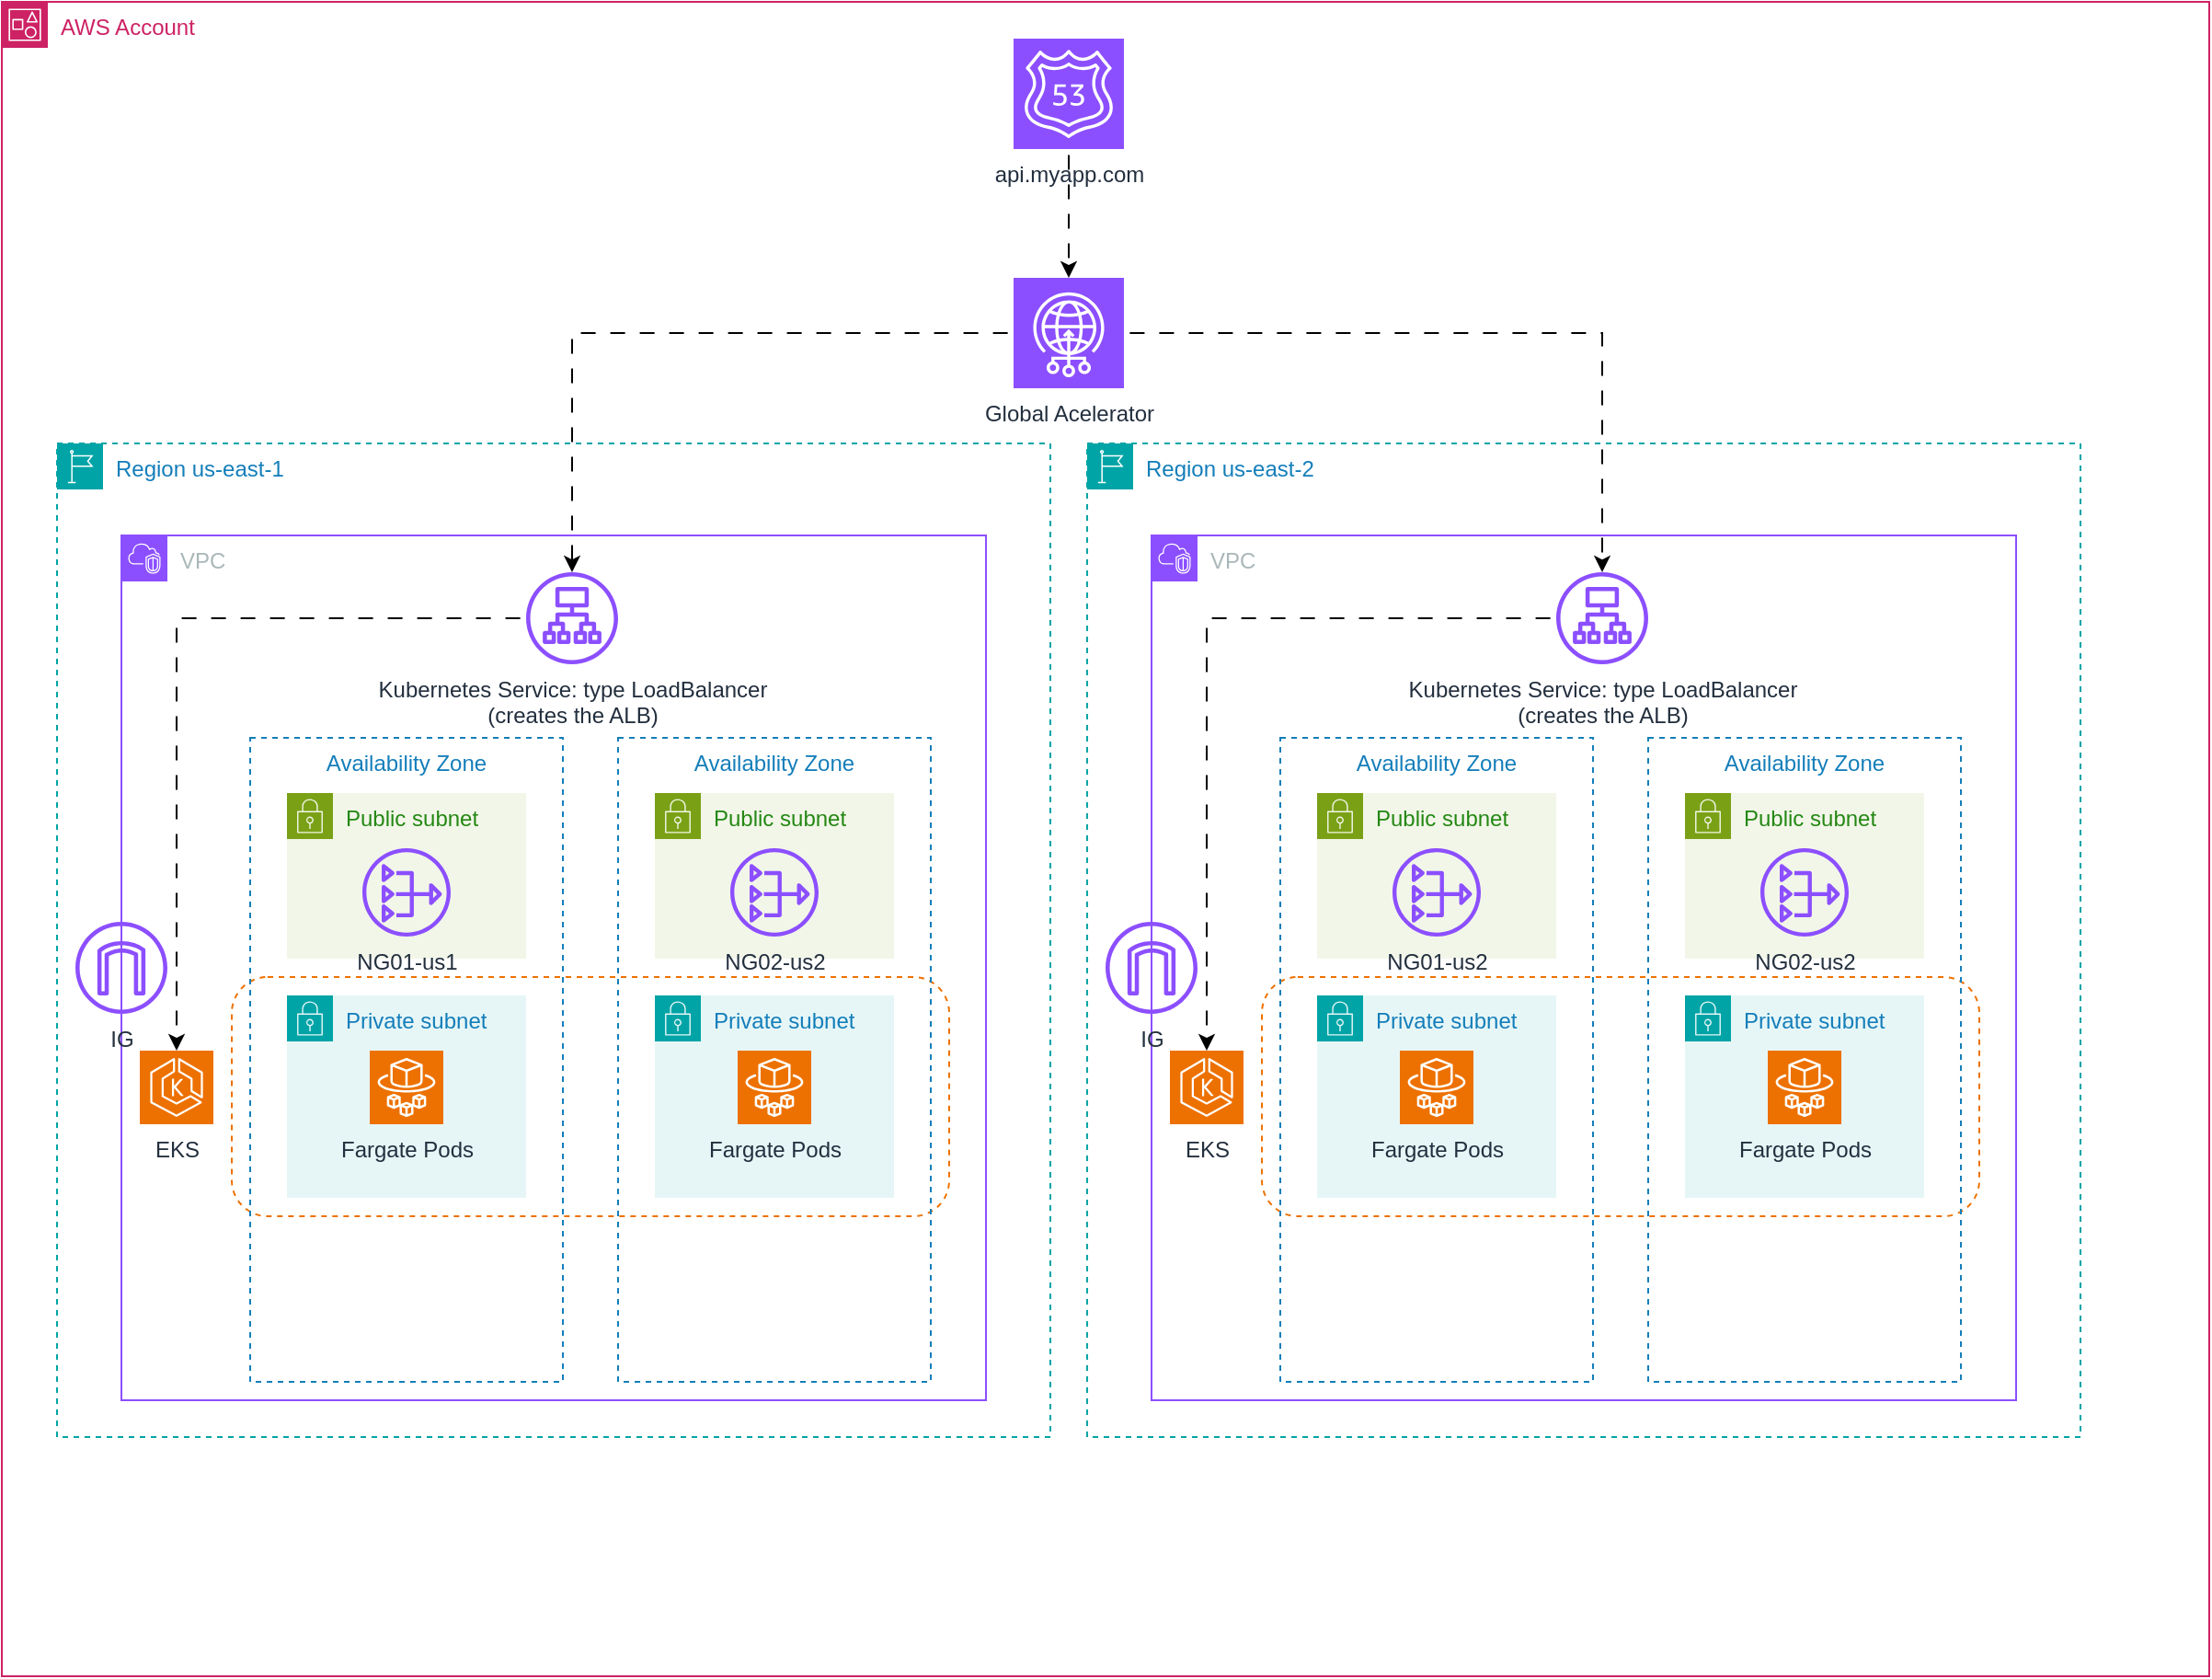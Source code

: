 <mxfile version="28.0.6">
  <diagram name="Página-1" id="nFeDpkTlTFJwxdaBuVsp">
    <mxGraphModel dx="1267" dy="762" grid="1" gridSize="10" guides="1" tooltips="1" connect="1" arrows="1" fold="1" page="1" pageScale="1" pageWidth="2339" pageHeight="3300" math="0" shadow="0">
      <root>
        <mxCell id="0" />
        <mxCell id="1" parent="0" />
        <mxCell id="CkI2VLxSrD-WyDVZx0Os-3" value="AWS Account" style="points=[[0,0],[0.25,0],[0.5,0],[0.75,0],[1,0],[1,0.25],[1,0.5],[1,0.75],[1,1],[0.75,1],[0.5,1],[0.25,1],[0,1],[0,0.75],[0,0.5],[0,0.25]];outlineConnect=0;gradientColor=none;html=1;whiteSpace=wrap;fontSize=12;fontStyle=0;container=1;pointerEvents=0;collapsible=0;recursiveResize=0;shape=mxgraph.aws4.group;grIcon=mxgraph.aws4.group_account;strokeColor=#CD2264;fillColor=none;verticalAlign=top;align=left;spacingLeft=30;fontColor=#CD2264;dashed=0;" vertex="1" parent="1">
          <mxGeometry x="300" y="20" width="1200" height="910" as="geometry" />
        </mxCell>
        <mxCell id="CkI2VLxSrD-WyDVZx0Os-1" value="Region us-east-1" style="points=[[0,0],[0.25,0],[0.5,0],[0.75,0],[1,0],[1,0.25],[1,0.5],[1,0.75],[1,1],[0.75,1],[0.5,1],[0.25,1],[0,1],[0,0.75],[0,0.5],[0,0.25]];outlineConnect=0;gradientColor=none;html=1;whiteSpace=wrap;fontSize=12;fontStyle=0;container=1;pointerEvents=0;collapsible=0;recursiveResize=0;shape=mxgraph.aws4.group;grIcon=mxgraph.aws4.group_region;strokeColor=#00A4A6;fillColor=none;verticalAlign=top;align=left;spacingLeft=30;fontColor=#147EBA;dashed=1;" vertex="1" parent="CkI2VLxSrD-WyDVZx0Os-3">
          <mxGeometry x="30" y="240" width="540" height="540" as="geometry" />
        </mxCell>
        <mxCell id="CkI2VLxSrD-WyDVZx0Os-9" value="VPC" style="points=[[0,0],[0.25,0],[0.5,0],[0.75,0],[1,0],[1,0.25],[1,0.5],[1,0.75],[1,1],[0.75,1],[0.5,1],[0.25,1],[0,1],[0,0.75],[0,0.5],[0,0.25]];outlineConnect=0;gradientColor=none;html=1;whiteSpace=wrap;fontSize=12;fontStyle=0;container=1;pointerEvents=0;collapsible=0;recursiveResize=0;shape=mxgraph.aws4.group;grIcon=mxgraph.aws4.group_vpc2;strokeColor=#8C4FFF;fillColor=none;verticalAlign=top;align=left;spacingLeft=30;fontColor=#AAB7B8;dashed=0;" vertex="1" parent="CkI2VLxSrD-WyDVZx0Os-1">
          <mxGeometry x="35" y="50" width="470" height="470" as="geometry" />
        </mxCell>
        <mxCell id="CkI2VLxSrD-WyDVZx0Os-12" value="EKS" style="sketch=0;points=[[0,0,0],[0.25,0,0],[0.5,0,0],[0.75,0,0],[1,0,0],[0,1,0],[0.25,1,0],[0.5,1,0],[0.75,1,0],[1,1,0],[0,0.25,0],[0,0.5,0],[0,0.75,0],[1,0.25,0],[1,0.5,0],[1,0.75,0]];outlineConnect=0;fontColor=#232F3E;fillColor=#ED7100;strokeColor=#ffffff;dashed=0;verticalLabelPosition=bottom;verticalAlign=top;align=center;html=1;fontSize=12;fontStyle=0;aspect=fixed;shape=mxgraph.aws4.resourceIcon;resIcon=mxgraph.aws4.eks;" vertex="1" parent="CkI2VLxSrD-WyDVZx0Os-9">
          <mxGeometry x="10" y="280" width="40" height="40" as="geometry" />
        </mxCell>
        <mxCell id="CkI2VLxSrD-WyDVZx0Os-61" style="edgeStyle=orthogonalEdgeStyle;rounded=0;orthogonalLoop=1;jettySize=auto;html=1;flowAnimation=1;" edge="1" parent="CkI2VLxSrD-WyDVZx0Os-9" source="CkI2VLxSrD-WyDVZx0Os-15" target="CkI2VLxSrD-WyDVZx0Os-12">
          <mxGeometry relative="1" as="geometry" />
        </mxCell>
        <mxCell id="CkI2VLxSrD-WyDVZx0Os-15" value="&lt;div&gt;Kubernetes Service: type LoadBalancer&lt;/div&gt;&lt;div&gt;(creates the ALB)&lt;/div&gt;" style="sketch=0;outlineConnect=0;fontColor=#232F3E;gradientColor=none;fillColor=#8C4FFF;strokeColor=none;dashed=0;verticalLabelPosition=bottom;verticalAlign=top;align=center;html=1;fontSize=12;fontStyle=0;aspect=fixed;pointerEvents=1;shape=mxgraph.aws4.application_load_balancer;" vertex="1" parent="CkI2VLxSrD-WyDVZx0Os-9">
          <mxGeometry x="220" y="20" width="50" height="50" as="geometry" />
        </mxCell>
        <mxCell id="CkI2VLxSrD-WyDVZx0Os-14" value="" style="rounded=1;whiteSpace=wrap;html=1;dashed=1;strokeColor=light-dark(#ED7100,#FF8000);fillColor=none;" vertex="1" parent="CkI2VLxSrD-WyDVZx0Os-9">
          <mxGeometry x="60" y="240" width="390" height="130" as="geometry" />
        </mxCell>
        <mxCell id="CkI2VLxSrD-WyDVZx0Os-36" value="Availability Zone" style="fillColor=none;strokeColor=#147EBA;dashed=1;verticalAlign=top;fontStyle=0;fontColor=#147EBA;whiteSpace=wrap;html=1;" vertex="1" parent="CkI2VLxSrD-WyDVZx0Os-9">
          <mxGeometry x="70" y="110" width="170" height="350" as="geometry" />
        </mxCell>
        <mxCell id="CkI2VLxSrD-WyDVZx0Os-37" value="Public subnet" style="points=[[0,0],[0.25,0],[0.5,0],[0.75,0],[1,0],[1,0.25],[1,0.5],[1,0.75],[1,1],[0.75,1],[0.5,1],[0.25,1],[0,1],[0,0.75],[0,0.5],[0,0.25]];outlineConnect=0;gradientColor=none;html=1;whiteSpace=wrap;fontSize=12;fontStyle=0;container=0;pointerEvents=0;collapsible=0;recursiveResize=0;shape=mxgraph.aws4.group;grIcon=mxgraph.aws4.group_security_group;grStroke=0;strokeColor=#7AA116;fillColor=#F2F6E8;verticalAlign=top;align=left;spacingLeft=30;fontColor=#248814;dashed=0;" vertex="1" parent="CkI2VLxSrD-WyDVZx0Os-9">
          <mxGeometry x="90" y="140" width="130" height="90" as="geometry" />
        </mxCell>
        <mxCell id="CkI2VLxSrD-WyDVZx0Os-38" value="NG01-us1" style="sketch=0;outlineConnect=0;fontColor=#232F3E;gradientColor=none;fillColor=#8C4FFF;strokeColor=none;dashed=0;verticalLabelPosition=bottom;verticalAlign=top;align=center;html=1;fontSize=12;fontStyle=0;aspect=fixed;pointerEvents=1;shape=mxgraph.aws4.nat_gateway;container=0;" vertex="1" parent="CkI2VLxSrD-WyDVZx0Os-9">
          <mxGeometry x="131" y="170" width="48" height="48" as="geometry" />
        </mxCell>
        <mxCell id="CkI2VLxSrD-WyDVZx0Os-39" value="Private subnet" style="points=[[0,0],[0.25,0],[0.5,0],[0.75,0],[1,0],[1,0.25],[1,0.5],[1,0.75],[1,1],[0.75,1],[0.5,1],[0.25,1],[0,1],[0,0.75],[0,0.5],[0,0.25]];outlineConnect=0;gradientColor=none;html=1;whiteSpace=wrap;fontSize=12;fontStyle=0;container=0;pointerEvents=0;collapsible=0;recursiveResize=0;shape=mxgraph.aws4.group;grIcon=mxgraph.aws4.group_security_group;grStroke=0;strokeColor=#00A4A6;fillColor=#E6F6F7;verticalAlign=top;align=left;spacingLeft=30;fontColor=#147EBA;dashed=0;" vertex="1" parent="CkI2VLxSrD-WyDVZx0Os-9">
          <mxGeometry x="90" y="250" width="130" height="110" as="geometry" />
        </mxCell>
        <mxCell id="CkI2VLxSrD-WyDVZx0Os-40" value="Fargate Pods" style="sketch=0;points=[[0,0,0],[0.25,0,0],[0.5,0,0],[0.75,0,0],[1,0,0],[0,1,0],[0.25,1,0],[0.5,1,0],[0.75,1,0],[1,1,0],[0,0.25,0],[0,0.5,0],[0,0.75,0],[1,0.25,0],[1,0.5,0],[1,0.75,0]];outlineConnect=0;fontColor=#232F3E;fillColor=#ED7100;strokeColor=#ffffff;dashed=0;verticalLabelPosition=bottom;verticalAlign=top;align=center;html=1;fontSize=12;fontStyle=0;aspect=fixed;shape=mxgraph.aws4.resourceIcon;resIcon=mxgraph.aws4.fargate;container=0;" vertex="1" parent="CkI2VLxSrD-WyDVZx0Os-9">
          <mxGeometry x="135" y="280" width="40" height="40" as="geometry" />
        </mxCell>
        <mxCell id="CkI2VLxSrD-WyDVZx0Os-31" value="Availability Zone" style="fillColor=none;strokeColor=#147EBA;dashed=1;verticalAlign=top;fontStyle=0;fontColor=#147EBA;whiteSpace=wrap;html=1;" vertex="1" parent="CkI2VLxSrD-WyDVZx0Os-9">
          <mxGeometry x="270" y="110" width="170" height="350" as="geometry" />
        </mxCell>
        <mxCell id="CkI2VLxSrD-WyDVZx0Os-21" value="Public subnet" style="points=[[0,0],[0.25,0],[0.5,0],[0.75,0],[1,0],[1,0.25],[1,0.5],[1,0.75],[1,1],[0.75,1],[0.5,1],[0.25,1],[0,1],[0,0.75],[0,0.5],[0,0.25]];outlineConnect=0;gradientColor=none;html=1;whiteSpace=wrap;fontSize=12;fontStyle=0;container=0;pointerEvents=0;collapsible=0;recursiveResize=0;shape=mxgraph.aws4.group;grIcon=mxgraph.aws4.group_security_group;grStroke=0;strokeColor=#7AA116;fillColor=#F2F6E8;verticalAlign=top;align=left;spacingLeft=30;fontColor=#248814;dashed=0;" vertex="1" parent="CkI2VLxSrD-WyDVZx0Os-9">
          <mxGeometry x="290" y="140" width="130" height="90" as="geometry" />
        </mxCell>
        <mxCell id="CkI2VLxSrD-WyDVZx0Os-23" value="NG02-us2" style="sketch=0;outlineConnect=0;fontColor=#232F3E;gradientColor=none;fillColor=#8C4FFF;strokeColor=none;dashed=0;verticalLabelPosition=bottom;verticalAlign=top;align=center;html=1;fontSize=12;fontStyle=0;aspect=fixed;pointerEvents=1;shape=mxgraph.aws4.nat_gateway;container=0;" vertex="1" parent="CkI2VLxSrD-WyDVZx0Os-9">
          <mxGeometry x="331" y="170" width="48" height="48" as="geometry" />
        </mxCell>
        <mxCell id="CkI2VLxSrD-WyDVZx0Os-18" value="Private subnet" style="points=[[0,0],[0.25,0],[0.5,0],[0.75,0],[1,0],[1,0.25],[1,0.5],[1,0.75],[1,1],[0.75,1],[0.5,1],[0.25,1],[0,1],[0,0.75],[0,0.5],[0,0.25]];outlineConnect=0;gradientColor=none;html=1;whiteSpace=wrap;fontSize=12;fontStyle=0;container=0;pointerEvents=0;collapsible=0;recursiveResize=0;shape=mxgraph.aws4.group;grIcon=mxgraph.aws4.group_security_group;grStroke=0;strokeColor=#00A4A6;fillColor=#E6F6F7;verticalAlign=top;align=left;spacingLeft=30;fontColor=#147EBA;dashed=0;" vertex="1" parent="CkI2VLxSrD-WyDVZx0Os-9">
          <mxGeometry x="290" y="250" width="130" height="110" as="geometry" />
        </mxCell>
        <mxCell id="CkI2VLxSrD-WyDVZx0Os-24" value="Fargate Pods" style="sketch=0;points=[[0,0,0],[0.25,0,0],[0.5,0,0],[0.75,0,0],[1,0,0],[0,1,0],[0.25,1,0],[0.5,1,0],[0.75,1,0],[1,1,0],[0,0.25,0],[0,0.5,0],[0,0.75,0],[1,0.25,0],[1,0.5,0],[1,0.75,0]];outlineConnect=0;fontColor=#232F3E;fillColor=#ED7100;strokeColor=#ffffff;dashed=0;verticalLabelPosition=bottom;verticalAlign=top;align=center;html=1;fontSize=12;fontStyle=0;aspect=fixed;shape=mxgraph.aws4.resourceIcon;resIcon=mxgraph.aws4.fargate;container=0;" vertex="1" parent="CkI2VLxSrD-WyDVZx0Os-9">
          <mxGeometry x="335" y="280" width="40" height="40" as="geometry" />
        </mxCell>
        <mxCell id="CkI2VLxSrD-WyDVZx0Os-58" value="IG" style="sketch=0;outlineConnect=0;fontColor=#232F3E;gradientColor=none;fillColor=#8C4FFF;strokeColor=none;dashed=0;verticalLabelPosition=bottom;verticalAlign=top;align=center;html=1;fontSize=12;fontStyle=0;aspect=fixed;pointerEvents=1;shape=mxgraph.aws4.internet_gateway;" vertex="1" parent="CkI2VLxSrD-WyDVZx0Os-1">
          <mxGeometry x="10" y="260" width="50" height="50" as="geometry" />
        </mxCell>
        <mxCell id="CkI2VLxSrD-WyDVZx0Os-5" value="&lt;div&gt;api.myapp.com&lt;/div&gt;" style="sketch=0;points=[[0,0,0],[0.25,0,0],[0.5,0,0],[0.75,0,0],[1,0,0],[0,1,0],[0.25,1,0],[0.5,1,0],[0.75,1,0],[1,1,0],[0,0.25,0],[0,0.5,0],[0,0.75,0],[1,0.25,0],[1,0.5,0],[1,0.75,0]];outlineConnect=0;fontColor=#232F3E;fillColor=#8C4FFF;strokeColor=#ffffff;dashed=0;verticalLabelPosition=bottom;verticalAlign=top;align=center;html=1;fontSize=12;fontStyle=0;aspect=fixed;shape=mxgraph.aws4.resourceIcon;resIcon=mxgraph.aws4.route_53;" vertex="1" parent="CkI2VLxSrD-WyDVZx0Os-3">
          <mxGeometry x="550" y="20" width="60" height="60" as="geometry" />
        </mxCell>
        <mxCell id="CkI2VLxSrD-WyDVZx0Os-41" style="edgeStyle=orthogonalEdgeStyle;rounded=0;orthogonalLoop=1;jettySize=auto;html=1;flowAnimation=1;" edge="1" parent="CkI2VLxSrD-WyDVZx0Os-3" source="CkI2VLxSrD-WyDVZx0Os-6" target="CkI2VLxSrD-WyDVZx0Os-15">
          <mxGeometry relative="1" as="geometry" />
        </mxCell>
        <mxCell id="CkI2VLxSrD-WyDVZx0Os-57" style="edgeStyle=orthogonalEdgeStyle;rounded=0;orthogonalLoop=1;jettySize=auto;html=1;flowAnimation=1;" edge="1" parent="CkI2VLxSrD-WyDVZx0Os-3" source="CkI2VLxSrD-WyDVZx0Os-6" target="CkI2VLxSrD-WyDVZx0Os-45">
          <mxGeometry relative="1" as="geometry" />
        </mxCell>
        <mxCell id="CkI2VLxSrD-WyDVZx0Os-6" value="Global Acelerator" style="sketch=0;points=[[0,0,0],[0.25,0,0],[0.5,0,0],[0.75,0,0],[1,0,0],[0,1,0],[0.25,1,0],[0.5,1,0],[0.75,1,0],[1,1,0],[0,0.25,0],[0,0.5,0],[0,0.75,0],[1,0.25,0],[1,0.5,0],[1,0.75,0]];outlineConnect=0;fontColor=#232F3E;fillColor=#8C4FFF;strokeColor=#ffffff;dashed=0;verticalLabelPosition=bottom;verticalAlign=top;align=center;html=1;fontSize=12;fontStyle=0;aspect=fixed;shape=mxgraph.aws4.resourceIcon;resIcon=mxgraph.aws4.global_accelerator;" vertex="1" parent="CkI2VLxSrD-WyDVZx0Os-3">
          <mxGeometry x="550" y="150" width="60" height="60" as="geometry" />
        </mxCell>
        <mxCell id="CkI2VLxSrD-WyDVZx0Os-7" style="edgeStyle=orthogonalEdgeStyle;rounded=0;orthogonalLoop=1;jettySize=auto;html=1;entryX=0.5;entryY=0;entryDx=0;entryDy=0;entryPerimeter=0;flowAnimation=1;" edge="1" parent="CkI2VLxSrD-WyDVZx0Os-3" source="CkI2VLxSrD-WyDVZx0Os-5" target="CkI2VLxSrD-WyDVZx0Os-6">
          <mxGeometry relative="1" as="geometry" />
        </mxCell>
        <mxCell id="CkI2VLxSrD-WyDVZx0Os-42" value="Region us-east-2" style="points=[[0,0],[0.25,0],[0.5,0],[0.75,0],[1,0],[1,0.25],[1,0.5],[1,0.75],[1,1],[0.75,1],[0.5,1],[0.25,1],[0,1],[0,0.75],[0,0.5],[0,0.25]];outlineConnect=0;gradientColor=none;html=1;whiteSpace=wrap;fontSize=12;fontStyle=0;container=1;pointerEvents=0;collapsible=0;recursiveResize=0;shape=mxgraph.aws4.group;grIcon=mxgraph.aws4.group_region;strokeColor=#00A4A6;fillColor=none;verticalAlign=top;align=left;spacingLeft=30;fontColor=#147EBA;dashed=1;" vertex="1" parent="CkI2VLxSrD-WyDVZx0Os-3">
          <mxGeometry x="590" y="240" width="540" height="540" as="geometry" />
        </mxCell>
        <mxCell id="CkI2VLxSrD-WyDVZx0Os-43" value="VPC" style="points=[[0,0],[0.25,0],[0.5,0],[0.75,0],[1,0],[1,0.25],[1,0.5],[1,0.75],[1,1],[0.75,1],[0.5,1],[0.25,1],[0,1],[0,0.75],[0,0.5],[0,0.25]];outlineConnect=0;gradientColor=none;html=1;whiteSpace=wrap;fontSize=12;fontStyle=0;container=1;pointerEvents=0;collapsible=0;recursiveResize=0;shape=mxgraph.aws4.group;grIcon=mxgraph.aws4.group_vpc2;strokeColor=#8C4FFF;fillColor=none;verticalAlign=top;align=left;spacingLeft=30;fontColor=#AAB7B8;dashed=0;" vertex="1" parent="CkI2VLxSrD-WyDVZx0Os-42">
          <mxGeometry x="35" y="50" width="470" height="470" as="geometry" />
        </mxCell>
        <mxCell id="CkI2VLxSrD-WyDVZx0Os-44" value="EKS" style="sketch=0;points=[[0,0,0],[0.25,0,0],[0.5,0,0],[0.75,0,0],[1,0,0],[0,1,0],[0.25,1,0],[0.5,1,0],[0.75,1,0],[1,1,0],[0,0.25,0],[0,0.5,0],[0,0.75,0],[1,0.25,0],[1,0.5,0],[1,0.75,0]];outlineConnect=0;fontColor=#232F3E;fillColor=#ED7100;strokeColor=#ffffff;dashed=0;verticalLabelPosition=bottom;verticalAlign=top;align=center;html=1;fontSize=12;fontStyle=0;aspect=fixed;shape=mxgraph.aws4.resourceIcon;resIcon=mxgraph.aws4.eks;" vertex="1" parent="CkI2VLxSrD-WyDVZx0Os-43">
          <mxGeometry x="10" y="280" width="40" height="40" as="geometry" />
        </mxCell>
        <mxCell id="CkI2VLxSrD-WyDVZx0Os-45" value="&lt;div&gt;Kubernetes Service: type LoadBalancer&lt;/div&gt;&lt;div&gt;(creates the ALB)&lt;/div&gt;" style="sketch=0;outlineConnect=0;fontColor=#232F3E;gradientColor=none;fillColor=#8C4FFF;strokeColor=none;dashed=0;verticalLabelPosition=bottom;verticalAlign=top;align=center;html=1;fontSize=12;fontStyle=0;aspect=fixed;pointerEvents=1;shape=mxgraph.aws4.application_load_balancer;" vertex="1" parent="CkI2VLxSrD-WyDVZx0Os-43">
          <mxGeometry x="220" y="20" width="50" height="50" as="geometry" />
        </mxCell>
        <mxCell id="CkI2VLxSrD-WyDVZx0Os-46" value="" style="rounded=1;whiteSpace=wrap;html=1;dashed=1;strokeColor=light-dark(#ED7100,#FF8000);fillColor=none;" vertex="1" parent="CkI2VLxSrD-WyDVZx0Os-43">
          <mxGeometry x="60" y="240" width="390" height="130" as="geometry" />
        </mxCell>
        <mxCell id="CkI2VLxSrD-WyDVZx0Os-47" value="Availability Zone" style="fillColor=none;strokeColor=#147EBA;dashed=1;verticalAlign=top;fontStyle=0;fontColor=#147EBA;whiteSpace=wrap;html=1;" vertex="1" parent="CkI2VLxSrD-WyDVZx0Os-43">
          <mxGeometry x="70" y="110" width="170" height="350" as="geometry" />
        </mxCell>
        <mxCell id="CkI2VLxSrD-WyDVZx0Os-48" value="Public subnet" style="points=[[0,0],[0.25,0],[0.5,0],[0.75,0],[1,0],[1,0.25],[1,0.5],[1,0.75],[1,1],[0.75,1],[0.5,1],[0.25,1],[0,1],[0,0.75],[0,0.5],[0,0.25]];outlineConnect=0;gradientColor=none;html=1;whiteSpace=wrap;fontSize=12;fontStyle=0;container=0;pointerEvents=0;collapsible=0;recursiveResize=0;shape=mxgraph.aws4.group;grIcon=mxgraph.aws4.group_security_group;grStroke=0;strokeColor=#7AA116;fillColor=#F2F6E8;verticalAlign=top;align=left;spacingLeft=30;fontColor=#248814;dashed=0;" vertex="1" parent="CkI2VLxSrD-WyDVZx0Os-43">
          <mxGeometry x="90" y="140" width="130" height="90" as="geometry" />
        </mxCell>
        <mxCell id="CkI2VLxSrD-WyDVZx0Os-49" value="NG01-us2" style="sketch=0;outlineConnect=0;fontColor=#232F3E;gradientColor=none;fillColor=#8C4FFF;strokeColor=none;dashed=0;verticalLabelPosition=bottom;verticalAlign=top;align=center;html=1;fontSize=12;fontStyle=0;aspect=fixed;pointerEvents=1;shape=mxgraph.aws4.nat_gateway;container=0;" vertex="1" parent="CkI2VLxSrD-WyDVZx0Os-43">
          <mxGeometry x="131" y="170" width="48" height="48" as="geometry" />
        </mxCell>
        <mxCell id="CkI2VLxSrD-WyDVZx0Os-50" value="Private subnet" style="points=[[0,0],[0.25,0],[0.5,0],[0.75,0],[1,0],[1,0.25],[1,0.5],[1,0.75],[1,1],[0.75,1],[0.5,1],[0.25,1],[0,1],[0,0.75],[0,0.5],[0,0.25]];outlineConnect=0;gradientColor=none;html=1;whiteSpace=wrap;fontSize=12;fontStyle=0;container=0;pointerEvents=0;collapsible=0;recursiveResize=0;shape=mxgraph.aws4.group;grIcon=mxgraph.aws4.group_security_group;grStroke=0;strokeColor=#00A4A6;fillColor=#E6F6F7;verticalAlign=top;align=left;spacingLeft=30;fontColor=#147EBA;dashed=0;" vertex="1" parent="CkI2VLxSrD-WyDVZx0Os-43">
          <mxGeometry x="90" y="250" width="130" height="110" as="geometry" />
        </mxCell>
        <mxCell id="CkI2VLxSrD-WyDVZx0Os-51" value="Fargate Pods" style="sketch=0;points=[[0,0,0],[0.25,0,0],[0.5,0,0],[0.75,0,0],[1,0,0],[0,1,0],[0.25,1,0],[0.5,1,0],[0.75,1,0],[1,1,0],[0,0.25,0],[0,0.5,0],[0,0.75,0],[1,0.25,0],[1,0.5,0],[1,0.75,0]];outlineConnect=0;fontColor=#232F3E;fillColor=#ED7100;strokeColor=#ffffff;dashed=0;verticalLabelPosition=bottom;verticalAlign=top;align=center;html=1;fontSize=12;fontStyle=0;aspect=fixed;shape=mxgraph.aws4.resourceIcon;resIcon=mxgraph.aws4.fargate;container=0;" vertex="1" parent="CkI2VLxSrD-WyDVZx0Os-43">
          <mxGeometry x="135" y="280" width="40" height="40" as="geometry" />
        </mxCell>
        <mxCell id="CkI2VLxSrD-WyDVZx0Os-52" value="Availability Zone" style="fillColor=none;strokeColor=#147EBA;dashed=1;verticalAlign=top;fontStyle=0;fontColor=#147EBA;whiteSpace=wrap;html=1;" vertex="1" parent="CkI2VLxSrD-WyDVZx0Os-43">
          <mxGeometry x="270" y="110" width="170" height="350" as="geometry" />
        </mxCell>
        <mxCell id="CkI2VLxSrD-WyDVZx0Os-53" value="Public subnet" style="points=[[0,0],[0.25,0],[0.5,0],[0.75,0],[1,0],[1,0.25],[1,0.5],[1,0.75],[1,1],[0.75,1],[0.5,1],[0.25,1],[0,1],[0,0.75],[0,0.5],[0,0.25]];outlineConnect=0;gradientColor=none;html=1;whiteSpace=wrap;fontSize=12;fontStyle=0;container=0;pointerEvents=0;collapsible=0;recursiveResize=0;shape=mxgraph.aws4.group;grIcon=mxgraph.aws4.group_security_group;grStroke=0;strokeColor=#7AA116;fillColor=#F2F6E8;verticalAlign=top;align=left;spacingLeft=30;fontColor=#248814;dashed=0;" vertex="1" parent="CkI2VLxSrD-WyDVZx0Os-43">
          <mxGeometry x="290" y="140" width="130" height="90" as="geometry" />
        </mxCell>
        <mxCell id="CkI2VLxSrD-WyDVZx0Os-54" value="NG02-us2" style="sketch=0;outlineConnect=0;fontColor=#232F3E;gradientColor=none;fillColor=#8C4FFF;strokeColor=none;dashed=0;verticalLabelPosition=bottom;verticalAlign=top;align=center;html=1;fontSize=12;fontStyle=0;aspect=fixed;pointerEvents=1;shape=mxgraph.aws4.nat_gateway;container=0;" vertex="1" parent="CkI2VLxSrD-WyDVZx0Os-43">
          <mxGeometry x="331" y="170" width="48" height="48" as="geometry" />
        </mxCell>
        <mxCell id="CkI2VLxSrD-WyDVZx0Os-55" value="Private subnet" style="points=[[0,0],[0.25,0],[0.5,0],[0.75,0],[1,0],[1,0.25],[1,0.5],[1,0.75],[1,1],[0.75,1],[0.5,1],[0.25,1],[0,1],[0,0.75],[0,0.5],[0,0.25]];outlineConnect=0;gradientColor=none;html=1;whiteSpace=wrap;fontSize=12;fontStyle=0;container=0;pointerEvents=0;collapsible=0;recursiveResize=0;shape=mxgraph.aws4.group;grIcon=mxgraph.aws4.group_security_group;grStroke=0;strokeColor=#00A4A6;fillColor=#E6F6F7;verticalAlign=top;align=left;spacingLeft=30;fontColor=#147EBA;dashed=0;" vertex="1" parent="CkI2VLxSrD-WyDVZx0Os-43">
          <mxGeometry x="290" y="250" width="130" height="110" as="geometry" />
        </mxCell>
        <mxCell id="CkI2VLxSrD-WyDVZx0Os-56" value="Fargate Pods" style="sketch=0;points=[[0,0,0],[0.25,0,0],[0.5,0,0],[0.75,0,0],[1,0,0],[0,1,0],[0.25,1,0],[0.5,1,0],[0.75,1,0],[1,1,0],[0,0.25,0],[0,0.5,0],[0,0.75,0],[1,0.25,0],[1,0.5,0],[1,0.75,0]];outlineConnect=0;fontColor=#232F3E;fillColor=#ED7100;strokeColor=#ffffff;dashed=0;verticalLabelPosition=bottom;verticalAlign=top;align=center;html=1;fontSize=12;fontStyle=0;aspect=fixed;shape=mxgraph.aws4.resourceIcon;resIcon=mxgraph.aws4.fargate;container=0;" vertex="1" parent="CkI2VLxSrD-WyDVZx0Os-43">
          <mxGeometry x="335" y="280" width="40" height="40" as="geometry" />
        </mxCell>
        <mxCell id="CkI2VLxSrD-WyDVZx0Os-60" value="IG" style="sketch=0;outlineConnect=0;fontColor=#232F3E;gradientColor=none;fillColor=#8C4FFF;strokeColor=none;dashed=0;verticalLabelPosition=bottom;verticalAlign=top;align=center;html=1;fontSize=12;fontStyle=0;aspect=fixed;pointerEvents=1;shape=mxgraph.aws4.internet_gateway;" vertex="1" parent="CkI2VLxSrD-WyDVZx0Os-43">
          <mxGeometry x="-25" y="210" width="50" height="50" as="geometry" />
        </mxCell>
        <mxCell id="CkI2VLxSrD-WyDVZx0Os-62" style="edgeStyle=orthogonalEdgeStyle;rounded=0;orthogonalLoop=1;jettySize=auto;html=1;entryX=0.5;entryY=0;entryDx=0;entryDy=0;entryPerimeter=0;flowAnimation=1;" edge="1" parent="CkI2VLxSrD-WyDVZx0Os-43" source="CkI2VLxSrD-WyDVZx0Os-45" target="CkI2VLxSrD-WyDVZx0Os-44">
          <mxGeometry relative="1" as="geometry" />
        </mxCell>
      </root>
    </mxGraphModel>
  </diagram>
</mxfile>
